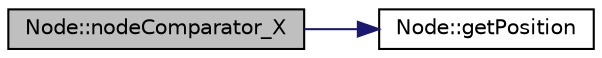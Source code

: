 digraph "Node::nodeComparator_X"
{
  edge [fontname="Helvetica",fontsize="10",labelfontname="Helvetica",labelfontsize="10"];
  node [fontname="Helvetica",fontsize="10",shape=record];
  rankdir="LR";
  Node1 [label="Node::nodeComparator_X",height=0.2,width=0.4,color="black", fillcolor="grey75", style="filled", fontcolor="black"];
  Node1 -> Node2 [color="midnightblue",fontsize="10",style="solid",fontname="Helvetica"];
  Node2 [label="Node::getPosition",height=0.2,width=0.4,color="black", fillcolor="white", style="filled",URL="$class_node.html#aa3512938403662345b64049920d1cdaf"];
}
